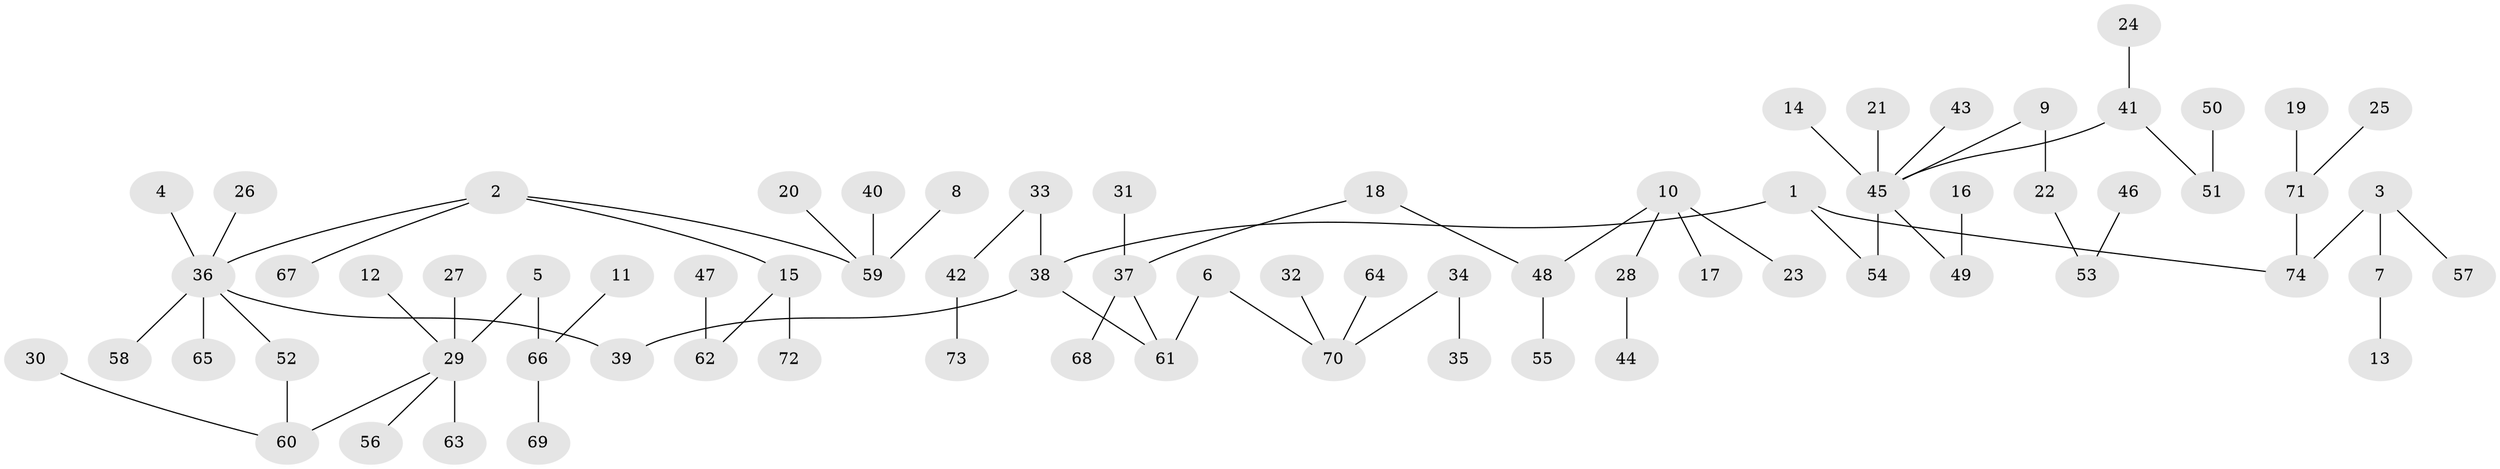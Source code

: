 // original degree distribution, {6: 0.006802721088435374, 3: 0.14965986394557823, 8: 0.013605442176870748, 4: 0.061224489795918366, 5: 0.04081632653061224, 1: 0.5510204081632653, 7: 0.006802721088435374, 2: 0.17006802721088435}
// Generated by graph-tools (version 1.1) at 2025/02/03/09/25 03:02:20]
// undirected, 74 vertices, 73 edges
graph export_dot {
graph [start="1"]
  node [color=gray90,style=filled];
  1;
  2;
  3;
  4;
  5;
  6;
  7;
  8;
  9;
  10;
  11;
  12;
  13;
  14;
  15;
  16;
  17;
  18;
  19;
  20;
  21;
  22;
  23;
  24;
  25;
  26;
  27;
  28;
  29;
  30;
  31;
  32;
  33;
  34;
  35;
  36;
  37;
  38;
  39;
  40;
  41;
  42;
  43;
  44;
  45;
  46;
  47;
  48;
  49;
  50;
  51;
  52;
  53;
  54;
  55;
  56;
  57;
  58;
  59;
  60;
  61;
  62;
  63;
  64;
  65;
  66;
  67;
  68;
  69;
  70;
  71;
  72;
  73;
  74;
  1 -- 38 [weight=1.0];
  1 -- 54 [weight=1.0];
  1 -- 74 [weight=1.0];
  2 -- 15 [weight=1.0];
  2 -- 36 [weight=1.0];
  2 -- 59 [weight=1.0];
  2 -- 67 [weight=1.0];
  3 -- 7 [weight=1.0];
  3 -- 57 [weight=1.0];
  3 -- 74 [weight=1.0];
  4 -- 36 [weight=1.0];
  5 -- 29 [weight=1.0];
  5 -- 66 [weight=1.0];
  6 -- 61 [weight=1.0];
  6 -- 70 [weight=1.0];
  7 -- 13 [weight=1.0];
  8 -- 59 [weight=1.0];
  9 -- 22 [weight=1.0];
  9 -- 45 [weight=1.0];
  10 -- 17 [weight=1.0];
  10 -- 23 [weight=1.0];
  10 -- 28 [weight=1.0];
  10 -- 48 [weight=1.0];
  11 -- 66 [weight=1.0];
  12 -- 29 [weight=1.0];
  14 -- 45 [weight=1.0];
  15 -- 62 [weight=1.0];
  15 -- 72 [weight=1.0];
  16 -- 49 [weight=1.0];
  18 -- 37 [weight=1.0];
  18 -- 48 [weight=1.0];
  19 -- 71 [weight=1.0];
  20 -- 59 [weight=1.0];
  21 -- 45 [weight=1.0];
  22 -- 53 [weight=1.0];
  24 -- 41 [weight=1.0];
  25 -- 71 [weight=1.0];
  26 -- 36 [weight=1.0];
  27 -- 29 [weight=1.0];
  28 -- 44 [weight=1.0];
  29 -- 56 [weight=1.0];
  29 -- 60 [weight=1.0];
  29 -- 63 [weight=1.0];
  30 -- 60 [weight=1.0];
  31 -- 37 [weight=1.0];
  32 -- 70 [weight=1.0];
  33 -- 38 [weight=1.0];
  33 -- 42 [weight=1.0];
  34 -- 35 [weight=1.0];
  34 -- 70 [weight=1.0];
  36 -- 39 [weight=1.0];
  36 -- 52 [weight=1.0];
  36 -- 58 [weight=1.0];
  36 -- 65 [weight=1.0];
  37 -- 61 [weight=1.0];
  37 -- 68 [weight=1.0];
  38 -- 39 [weight=1.0];
  38 -- 61 [weight=1.0];
  40 -- 59 [weight=1.0];
  41 -- 45 [weight=1.0];
  41 -- 51 [weight=1.0];
  42 -- 73 [weight=1.0];
  43 -- 45 [weight=1.0];
  45 -- 49 [weight=1.0];
  45 -- 54 [weight=1.0];
  46 -- 53 [weight=1.0];
  47 -- 62 [weight=1.0];
  48 -- 55 [weight=1.0];
  50 -- 51 [weight=1.0];
  52 -- 60 [weight=1.0];
  64 -- 70 [weight=1.0];
  66 -- 69 [weight=1.0];
  71 -- 74 [weight=1.0];
}
